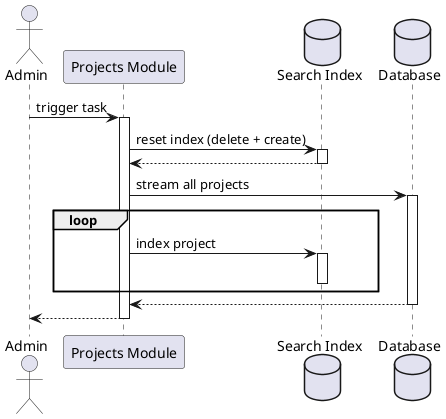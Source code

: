 @startuml

actor "Admin" as admin
participant "Projects Module" as module
database "Search Index" as si
database "Database" as db

admin -> module: trigger task
activate module
module -> si: reset index (delete + create)
activate si
module <-- si
deactivate si
module -> db: stream all projects
activate db
loop
module -> si: index project
activate si
deactivate si
end
module <-- db
deactivate db
admin <-- module
deactivate module
@enduml
